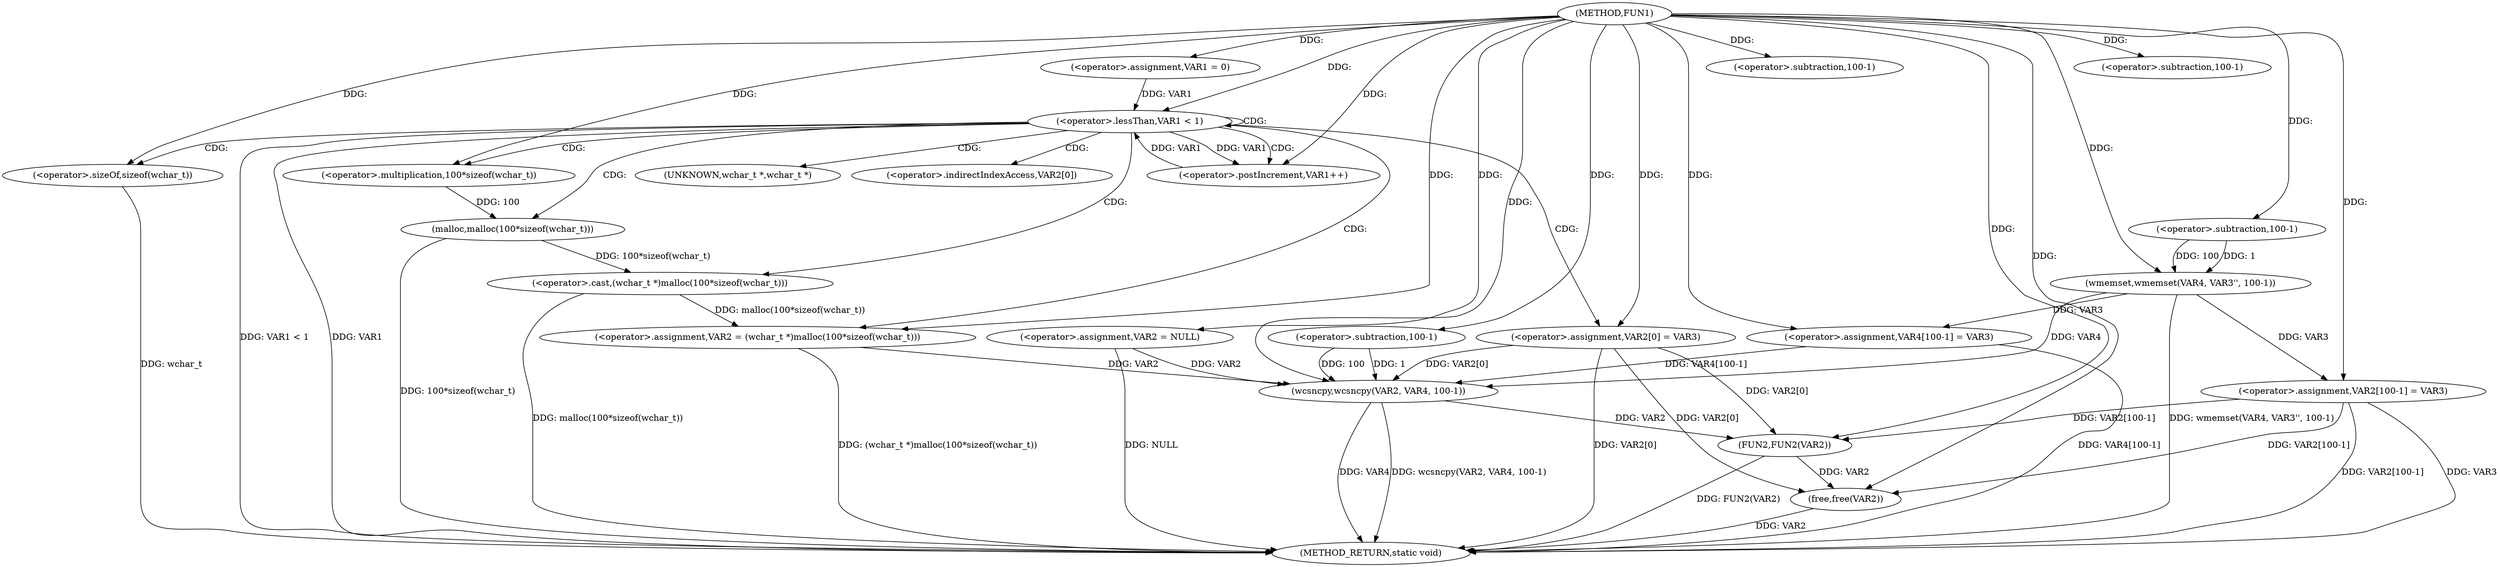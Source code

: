 digraph FUN1 {  
"1000100" [label = "(METHOD,FUN1)" ]
"1000163" [label = "(METHOD_RETURN,static void)" ]
"1000104" [label = "(<operator>.assignment,VAR2 = NULL)" ]
"1000108" [label = "(<operator>.assignment,VAR1 = 0)" ]
"1000111" [label = "(<operator>.lessThan,VAR1 < 1)" ]
"1000114" [label = "(<operator>.postIncrement,VAR1++)" ]
"1000117" [label = "(<operator>.assignment,VAR2 = (wchar_t *)malloc(100*sizeof(wchar_t)))" ]
"1000119" [label = "(<operator>.cast,(wchar_t *)malloc(100*sizeof(wchar_t)))" ]
"1000121" [label = "(malloc,malloc(100*sizeof(wchar_t)))" ]
"1000122" [label = "(<operator>.multiplication,100*sizeof(wchar_t))" ]
"1000124" [label = "(<operator>.sizeOf,sizeof(wchar_t))" ]
"1000126" [label = "(<operator>.assignment,VAR2[0] = VAR3)" ]
"1000133" [label = "(wmemset,wmemset(VAR4, VAR3'', 100-1))" ]
"1000136" [label = "(<operator>.subtraction,100-1)" ]
"1000139" [label = "(<operator>.assignment,VAR4[100-1] = VAR3)" ]
"1000142" [label = "(<operator>.subtraction,100-1)" ]
"1000146" [label = "(wcsncpy,wcsncpy(VAR2, VAR4, 100-1))" ]
"1000149" [label = "(<operator>.subtraction,100-1)" ]
"1000152" [label = "(<operator>.assignment,VAR2[100-1] = VAR3)" ]
"1000155" [label = "(<operator>.subtraction,100-1)" ]
"1000159" [label = "(FUN2,FUN2(VAR2))" ]
"1000161" [label = "(free,free(VAR2))" ]
"1000120" [label = "(UNKNOWN,wchar_t *,wchar_t *)" ]
"1000127" [label = "(<operator>.indirectIndexAccess,VAR2[0])" ]
  "1000124" -> "1000163"  [ label = "DDG: wchar_t"] 
  "1000119" -> "1000163"  [ label = "DDG: malloc(100*sizeof(wchar_t))"] 
  "1000146" -> "1000163"  [ label = "DDG: VAR4"] 
  "1000121" -> "1000163"  [ label = "DDG: 100*sizeof(wchar_t)"] 
  "1000117" -> "1000163"  [ label = "DDG: (wchar_t *)malloc(100*sizeof(wchar_t))"] 
  "1000104" -> "1000163"  [ label = "DDG: NULL"] 
  "1000159" -> "1000163"  [ label = "DDG: FUN2(VAR2)"] 
  "1000139" -> "1000163"  [ label = "DDG: VAR4[100-1]"] 
  "1000152" -> "1000163"  [ label = "DDG: VAR3"] 
  "1000126" -> "1000163"  [ label = "DDG: VAR2[0]"] 
  "1000152" -> "1000163"  [ label = "DDG: VAR2[100-1]"] 
  "1000133" -> "1000163"  [ label = "DDG: wmemset(VAR4, VAR3'', 100-1)"] 
  "1000111" -> "1000163"  [ label = "DDG: VAR1"] 
  "1000161" -> "1000163"  [ label = "DDG: VAR2"] 
  "1000146" -> "1000163"  [ label = "DDG: wcsncpy(VAR2, VAR4, 100-1)"] 
  "1000111" -> "1000163"  [ label = "DDG: VAR1 < 1"] 
  "1000100" -> "1000104"  [ label = "DDG: "] 
  "1000100" -> "1000108"  [ label = "DDG: "] 
  "1000114" -> "1000111"  [ label = "DDG: VAR1"] 
  "1000108" -> "1000111"  [ label = "DDG: VAR1"] 
  "1000100" -> "1000111"  [ label = "DDG: "] 
  "1000111" -> "1000114"  [ label = "DDG: VAR1"] 
  "1000100" -> "1000114"  [ label = "DDG: "] 
  "1000119" -> "1000117"  [ label = "DDG: malloc(100*sizeof(wchar_t))"] 
  "1000100" -> "1000117"  [ label = "DDG: "] 
  "1000121" -> "1000119"  [ label = "DDG: 100*sizeof(wchar_t)"] 
  "1000122" -> "1000121"  [ label = "DDG: 100"] 
  "1000100" -> "1000122"  [ label = "DDG: "] 
  "1000100" -> "1000124"  [ label = "DDG: "] 
  "1000100" -> "1000126"  [ label = "DDG: "] 
  "1000100" -> "1000133"  [ label = "DDG: "] 
  "1000136" -> "1000133"  [ label = "DDG: 100"] 
  "1000136" -> "1000133"  [ label = "DDG: 1"] 
  "1000100" -> "1000136"  [ label = "DDG: "] 
  "1000133" -> "1000139"  [ label = "DDG: VAR3"] 
  "1000100" -> "1000139"  [ label = "DDG: "] 
  "1000100" -> "1000142"  [ label = "DDG: "] 
  "1000104" -> "1000146"  [ label = "DDG: VAR2"] 
  "1000126" -> "1000146"  [ label = "DDG: VAR2[0]"] 
  "1000117" -> "1000146"  [ label = "DDG: VAR2"] 
  "1000100" -> "1000146"  [ label = "DDG: "] 
  "1000139" -> "1000146"  [ label = "DDG: VAR4[100-1]"] 
  "1000133" -> "1000146"  [ label = "DDG: VAR4"] 
  "1000149" -> "1000146"  [ label = "DDG: 100"] 
  "1000149" -> "1000146"  [ label = "DDG: 1"] 
  "1000100" -> "1000149"  [ label = "DDG: "] 
  "1000100" -> "1000152"  [ label = "DDG: "] 
  "1000133" -> "1000152"  [ label = "DDG: VAR3"] 
  "1000100" -> "1000155"  [ label = "DDG: "] 
  "1000146" -> "1000159"  [ label = "DDG: VAR2"] 
  "1000126" -> "1000159"  [ label = "DDG: VAR2[0]"] 
  "1000152" -> "1000159"  [ label = "DDG: VAR2[100-1]"] 
  "1000100" -> "1000159"  [ label = "DDG: "] 
  "1000159" -> "1000161"  [ label = "DDG: VAR2"] 
  "1000126" -> "1000161"  [ label = "DDG: VAR2[0]"] 
  "1000152" -> "1000161"  [ label = "DDG: VAR2[100-1]"] 
  "1000100" -> "1000161"  [ label = "DDG: "] 
  "1000111" -> "1000121"  [ label = "CDG: "] 
  "1000111" -> "1000124"  [ label = "CDG: "] 
  "1000111" -> "1000119"  [ label = "CDG: "] 
  "1000111" -> "1000114"  [ label = "CDG: "] 
  "1000111" -> "1000120"  [ label = "CDG: "] 
  "1000111" -> "1000117"  [ label = "CDG: "] 
  "1000111" -> "1000127"  [ label = "CDG: "] 
  "1000111" -> "1000111"  [ label = "CDG: "] 
  "1000111" -> "1000122"  [ label = "CDG: "] 
  "1000111" -> "1000126"  [ label = "CDG: "] 
}
